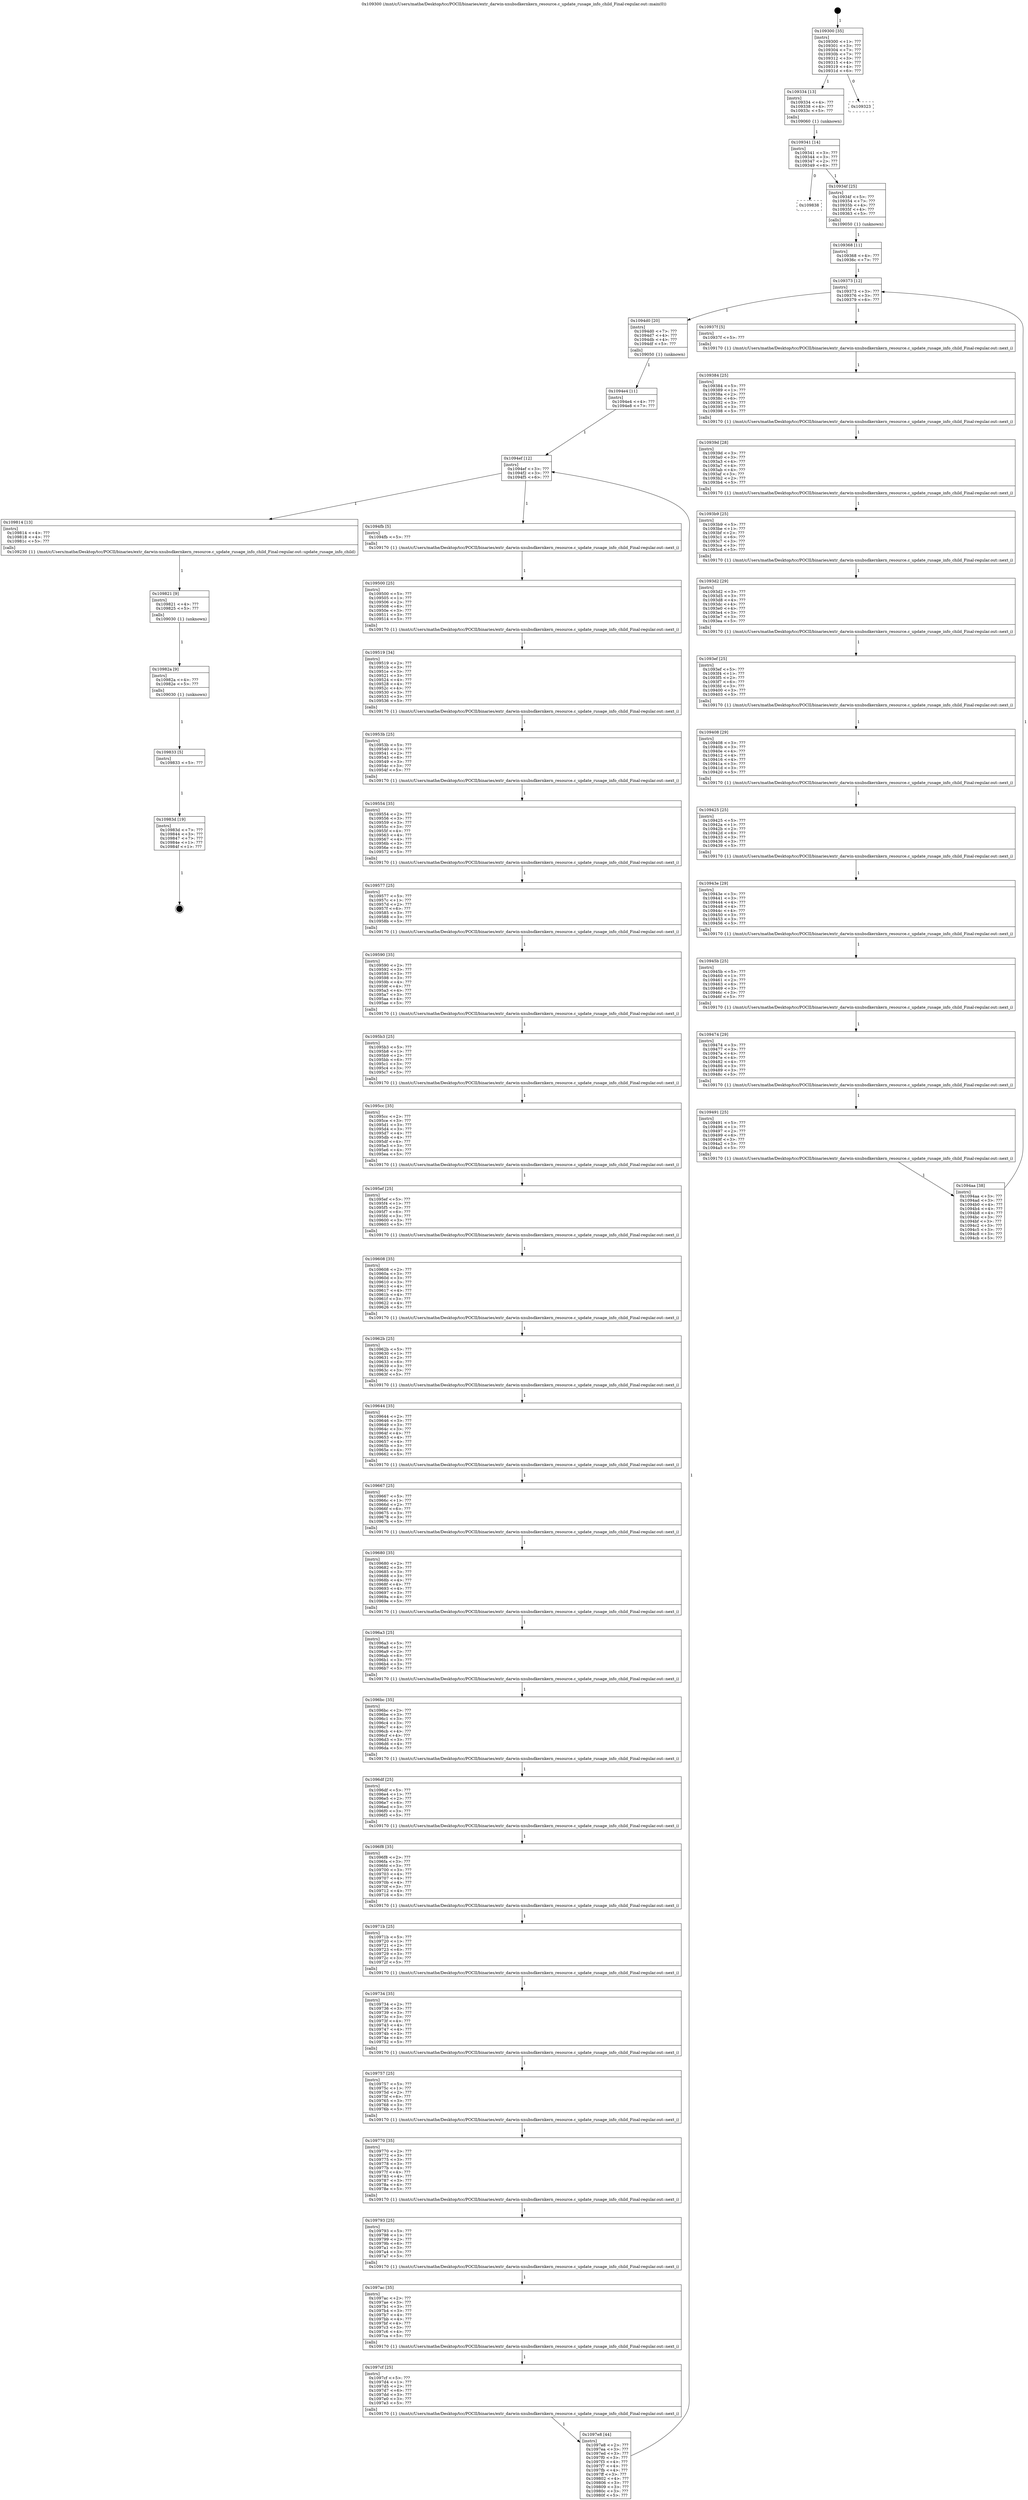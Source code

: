digraph "0x109300" {
  label = "0x109300 (/mnt/c/Users/mathe/Desktop/tcc/POCII/binaries/extr_darwin-xnubsdkernkern_resource.c_update_rusage_info_child_Final-regular.out::main(0))"
  labelloc = "t"
  node[shape=record]

  Entry [label="",width=0.3,height=0.3,shape=circle,fillcolor=black,style=filled]
  "0x109300" [label="{
     0x109300 [35]\l
     | [instrs]\l
     &nbsp;&nbsp;0x109300 \<+1\>: ???\l
     &nbsp;&nbsp;0x109301 \<+3\>: ???\l
     &nbsp;&nbsp;0x109304 \<+7\>: ???\l
     &nbsp;&nbsp;0x10930b \<+7\>: ???\l
     &nbsp;&nbsp;0x109312 \<+3\>: ???\l
     &nbsp;&nbsp;0x109315 \<+4\>: ???\l
     &nbsp;&nbsp;0x109319 \<+4\>: ???\l
     &nbsp;&nbsp;0x10931d \<+6\>: ???\l
  }"]
  "0x109334" [label="{
     0x109334 [13]\l
     | [instrs]\l
     &nbsp;&nbsp;0x109334 \<+4\>: ???\l
     &nbsp;&nbsp;0x109338 \<+4\>: ???\l
     &nbsp;&nbsp;0x10933c \<+5\>: ???\l
     | [calls]\l
     &nbsp;&nbsp;0x109060 \{1\} (unknown)\l
  }"]
  "0x109323" [label="{
     0x109323\l
  }", style=dashed]
  "0x109341" [label="{
     0x109341 [14]\l
     | [instrs]\l
     &nbsp;&nbsp;0x109341 \<+3\>: ???\l
     &nbsp;&nbsp;0x109344 \<+3\>: ???\l
     &nbsp;&nbsp;0x109347 \<+2\>: ???\l
     &nbsp;&nbsp;0x109349 \<+6\>: ???\l
  }"]
  "0x109838" [label="{
     0x109838\l
  }", style=dashed]
  "0x10934f" [label="{
     0x10934f [25]\l
     | [instrs]\l
     &nbsp;&nbsp;0x10934f \<+5\>: ???\l
     &nbsp;&nbsp;0x109354 \<+7\>: ???\l
     &nbsp;&nbsp;0x10935b \<+4\>: ???\l
     &nbsp;&nbsp;0x10935f \<+4\>: ???\l
     &nbsp;&nbsp;0x109363 \<+5\>: ???\l
     | [calls]\l
     &nbsp;&nbsp;0x109050 \{1\} (unknown)\l
  }"]
  Exit [label="",width=0.3,height=0.3,shape=circle,fillcolor=black,style=filled,peripheries=2]
  "0x109373" [label="{
     0x109373 [12]\l
     | [instrs]\l
     &nbsp;&nbsp;0x109373 \<+3\>: ???\l
     &nbsp;&nbsp;0x109376 \<+3\>: ???\l
     &nbsp;&nbsp;0x109379 \<+6\>: ???\l
  }"]
  "0x1094d0" [label="{
     0x1094d0 [20]\l
     | [instrs]\l
     &nbsp;&nbsp;0x1094d0 \<+7\>: ???\l
     &nbsp;&nbsp;0x1094d7 \<+4\>: ???\l
     &nbsp;&nbsp;0x1094db \<+4\>: ???\l
     &nbsp;&nbsp;0x1094df \<+5\>: ???\l
     | [calls]\l
     &nbsp;&nbsp;0x109050 \{1\} (unknown)\l
  }"]
  "0x10937f" [label="{
     0x10937f [5]\l
     | [instrs]\l
     &nbsp;&nbsp;0x10937f \<+5\>: ???\l
     | [calls]\l
     &nbsp;&nbsp;0x109170 \{1\} (/mnt/c/Users/mathe/Desktop/tcc/POCII/binaries/extr_darwin-xnubsdkernkern_resource.c_update_rusage_info_child_Final-regular.out::next_i)\l
  }"]
  "0x109384" [label="{
     0x109384 [25]\l
     | [instrs]\l
     &nbsp;&nbsp;0x109384 \<+5\>: ???\l
     &nbsp;&nbsp;0x109389 \<+1\>: ???\l
     &nbsp;&nbsp;0x10938a \<+2\>: ???\l
     &nbsp;&nbsp;0x10938c \<+6\>: ???\l
     &nbsp;&nbsp;0x109392 \<+3\>: ???\l
     &nbsp;&nbsp;0x109395 \<+3\>: ???\l
     &nbsp;&nbsp;0x109398 \<+5\>: ???\l
     | [calls]\l
     &nbsp;&nbsp;0x109170 \{1\} (/mnt/c/Users/mathe/Desktop/tcc/POCII/binaries/extr_darwin-xnubsdkernkern_resource.c_update_rusage_info_child_Final-regular.out::next_i)\l
  }"]
  "0x10939d" [label="{
     0x10939d [28]\l
     | [instrs]\l
     &nbsp;&nbsp;0x10939d \<+3\>: ???\l
     &nbsp;&nbsp;0x1093a0 \<+3\>: ???\l
     &nbsp;&nbsp;0x1093a3 \<+4\>: ???\l
     &nbsp;&nbsp;0x1093a7 \<+4\>: ???\l
     &nbsp;&nbsp;0x1093ab \<+4\>: ???\l
     &nbsp;&nbsp;0x1093af \<+3\>: ???\l
     &nbsp;&nbsp;0x1093b2 \<+2\>: ???\l
     &nbsp;&nbsp;0x1093b4 \<+5\>: ???\l
     | [calls]\l
     &nbsp;&nbsp;0x109170 \{1\} (/mnt/c/Users/mathe/Desktop/tcc/POCII/binaries/extr_darwin-xnubsdkernkern_resource.c_update_rusage_info_child_Final-regular.out::next_i)\l
  }"]
  "0x1093b9" [label="{
     0x1093b9 [25]\l
     | [instrs]\l
     &nbsp;&nbsp;0x1093b9 \<+5\>: ???\l
     &nbsp;&nbsp;0x1093be \<+1\>: ???\l
     &nbsp;&nbsp;0x1093bf \<+2\>: ???\l
     &nbsp;&nbsp;0x1093c1 \<+6\>: ???\l
     &nbsp;&nbsp;0x1093c7 \<+3\>: ???\l
     &nbsp;&nbsp;0x1093ca \<+3\>: ???\l
     &nbsp;&nbsp;0x1093cd \<+5\>: ???\l
     | [calls]\l
     &nbsp;&nbsp;0x109170 \{1\} (/mnt/c/Users/mathe/Desktop/tcc/POCII/binaries/extr_darwin-xnubsdkernkern_resource.c_update_rusage_info_child_Final-regular.out::next_i)\l
  }"]
  "0x1093d2" [label="{
     0x1093d2 [29]\l
     | [instrs]\l
     &nbsp;&nbsp;0x1093d2 \<+3\>: ???\l
     &nbsp;&nbsp;0x1093d5 \<+3\>: ???\l
     &nbsp;&nbsp;0x1093d8 \<+4\>: ???\l
     &nbsp;&nbsp;0x1093dc \<+4\>: ???\l
     &nbsp;&nbsp;0x1093e0 \<+4\>: ???\l
     &nbsp;&nbsp;0x1093e4 \<+3\>: ???\l
     &nbsp;&nbsp;0x1093e7 \<+3\>: ???\l
     &nbsp;&nbsp;0x1093ea \<+5\>: ???\l
     | [calls]\l
     &nbsp;&nbsp;0x109170 \{1\} (/mnt/c/Users/mathe/Desktop/tcc/POCII/binaries/extr_darwin-xnubsdkernkern_resource.c_update_rusage_info_child_Final-regular.out::next_i)\l
  }"]
  "0x1093ef" [label="{
     0x1093ef [25]\l
     | [instrs]\l
     &nbsp;&nbsp;0x1093ef \<+5\>: ???\l
     &nbsp;&nbsp;0x1093f4 \<+1\>: ???\l
     &nbsp;&nbsp;0x1093f5 \<+2\>: ???\l
     &nbsp;&nbsp;0x1093f7 \<+6\>: ???\l
     &nbsp;&nbsp;0x1093fd \<+3\>: ???\l
     &nbsp;&nbsp;0x109400 \<+3\>: ???\l
     &nbsp;&nbsp;0x109403 \<+5\>: ???\l
     | [calls]\l
     &nbsp;&nbsp;0x109170 \{1\} (/mnt/c/Users/mathe/Desktop/tcc/POCII/binaries/extr_darwin-xnubsdkernkern_resource.c_update_rusage_info_child_Final-regular.out::next_i)\l
  }"]
  "0x109408" [label="{
     0x109408 [29]\l
     | [instrs]\l
     &nbsp;&nbsp;0x109408 \<+3\>: ???\l
     &nbsp;&nbsp;0x10940b \<+3\>: ???\l
     &nbsp;&nbsp;0x10940e \<+4\>: ???\l
     &nbsp;&nbsp;0x109412 \<+4\>: ???\l
     &nbsp;&nbsp;0x109416 \<+4\>: ???\l
     &nbsp;&nbsp;0x10941a \<+3\>: ???\l
     &nbsp;&nbsp;0x10941d \<+3\>: ???\l
     &nbsp;&nbsp;0x109420 \<+5\>: ???\l
     | [calls]\l
     &nbsp;&nbsp;0x109170 \{1\} (/mnt/c/Users/mathe/Desktop/tcc/POCII/binaries/extr_darwin-xnubsdkernkern_resource.c_update_rusage_info_child_Final-regular.out::next_i)\l
  }"]
  "0x109425" [label="{
     0x109425 [25]\l
     | [instrs]\l
     &nbsp;&nbsp;0x109425 \<+5\>: ???\l
     &nbsp;&nbsp;0x10942a \<+1\>: ???\l
     &nbsp;&nbsp;0x10942b \<+2\>: ???\l
     &nbsp;&nbsp;0x10942d \<+6\>: ???\l
     &nbsp;&nbsp;0x109433 \<+3\>: ???\l
     &nbsp;&nbsp;0x109436 \<+3\>: ???\l
     &nbsp;&nbsp;0x109439 \<+5\>: ???\l
     | [calls]\l
     &nbsp;&nbsp;0x109170 \{1\} (/mnt/c/Users/mathe/Desktop/tcc/POCII/binaries/extr_darwin-xnubsdkernkern_resource.c_update_rusage_info_child_Final-regular.out::next_i)\l
  }"]
  "0x10943e" [label="{
     0x10943e [29]\l
     | [instrs]\l
     &nbsp;&nbsp;0x10943e \<+3\>: ???\l
     &nbsp;&nbsp;0x109441 \<+3\>: ???\l
     &nbsp;&nbsp;0x109444 \<+4\>: ???\l
     &nbsp;&nbsp;0x109448 \<+4\>: ???\l
     &nbsp;&nbsp;0x10944c \<+4\>: ???\l
     &nbsp;&nbsp;0x109450 \<+3\>: ???\l
     &nbsp;&nbsp;0x109453 \<+3\>: ???\l
     &nbsp;&nbsp;0x109456 \<+5\>: ???\l
     | [calls]\l
     &nbsp;&nbsp;0x109170 \{1\} (/mnt/c/Users/mathe/Desktop/tcc/POCII/binaries/extr_darwin-xnubsdkernkern_resource.c_update_rusage_info_child_Final-regular.out::next_i)\l
  }"]
  "0x10945b" [label="{
     0x10945b [25]\l
     | [instrs]\l
     &nbsp;&nbsp;0x10945b \<+5\>: ???\l
     &nbsp;&nbsp;0x109460 \<+1\>: ???\l
     &nbsp;&nbsp;0x109461 \<+2\>: ???\l
     &nbsp;&nbsp;0x109463 \<+6\>: ???\l
     &nbsp;&nbsp;0x109469 \<+3\>: ???\l
     &nbsp;&nbsp;0x10946c \<+3\>: ???\l
     &nbsp;&nbsp;0x10946f \<+5\>: ???\l
     | [calls]\l
     &nbsp;&nbsp;0x109170 \{1\} (/mnt/c/Users/mathe/Desktop/tcc/POCII/binaries/extr_darwin-xnubsdkernkern_resource.c_update_rusage_info_child_Final-regular.out::next_i)\l
  }"]
  "0x109474" [label="{
     0x109474 [29]\l
     | [instrs]\l
     &nbsp;&nbsp;0x109474 \<+3\>: ???\l
     &nbsp;&nbsp;0x109477 \<+3\>: ???\l
     &nbsp;&nbsp;0x10947a \<+4\>: ???\l
     &nbsp;&nbsp;0x10947e \<+4\>: ???\l
     &nbsp;&nbsp;0x109482 \<+4\>: ???\l
     &nbsp;&nbsp;0x109486 \<+3\>: ???\l
     &nbsp;&nbsp;0x109489 \<+3\>: ???\l
     &nbsp;&nbsp;0x10948c \<+5\>: ???\l
     | [calls]\l
     &nbsp;&nbsp;0x109170 \{1\} (/mnt/c/Users/mathe/Desktop/tcc/POCII/binaries/extr_darwin-xnubsdkernkern_resource.c_update_rusage_info_child_Final-regular.out::next_i)\l
  }"]
  "0x109491" [label="{
     0x109491 [25]\l
     | [instrs]\l
     &nbsp;&nbsp;0x109491 \<+5\>: ???\l
     &nbsp;&nbsp;0x109496 \<+1\>: ???\l
     &nbsp;&nbsp;0x109497 \<+2\>: ???\l
     &nbsp;&nbsp;0x109499 \<+6\>: ???\l
     &nbsp;&nbsp;0x10949f \<+3\>: ???\l
     &nbsp;&nbsp;0x1094a2 \<+3\>: ???\l
     &nbsp;&nbsp;0x1094a5 \<+5\>: ???\l
     | [calls]\l
     &nbsp;&nbsp;0x109170 \{1\} (/mnt/c/Users/mathe/Desktop/tcc/POCII/binaries/extr_darwin-xnubsdkernkern_resource.c_update_rusage_info_child_Final-regular.out::next_i)\l
  }"]
  "0x1094aa" [label="{
     0x1094aa [38]\l
     | [instrs]\l
     &nbsp;&nbsp;0x1094aa \<+3\>: ???\l
     &nbsp;&nbsp;0x1094ad \<+3\>: ???\l
     &nbsp;&nbsp;0x1094b0 \<+4\>: ???\l
     &nbsp;&nbsp;0x1094b4 \<+4\>: ???\l
     &nbsp;&nbsp;0x1094b8 \<+4\>: ???\l
     &nbsp;&nbsp;0x1094bc \<+3\>: ???\l
     &nbsp;&nbsp;0x1094bf \<+3\>: ???\l
     &nbsp;&nbsp;0x1094c2 \<+3\>: ???\l
     &nbsp;&nbsp;0x1094c5 \<+3\>: ???\l
     &nbsp;&nbsp;0x1094c8 \<+3\>: ???\l
     &nbsp;&nbsp;0x1094cb \<+5\>: ???\l
  }"]
  "0x109368" [label="{
     0x109368 [11]\l
     | [instrs]\l
     &nbsp;&nbsp;0x109368 \<+4\>: ???\l
     &nbsp;&nbsp;0x10936c \<+7\>: ???\l
  }"]
  "0x1094ef" [label="{
     0x1094ef [12]\l
     | [instrs]\l
     &nbsp;&nbsp;0x1094ef \<+3\>: ???\l
     &nbsp;&nbsp;0x1094f2 \<+3\>: ???\l
     &nbsp;&nbsp;0x1094f5 \<+6\>: ???\l
  }"]
  "0x109814" [label="{
     0x109814 [13]\l
     | [instrs]\l
     &nbsp;&nbsp;0x109814 \<+4\>: ???\l
     &nbsp;&nbsp;0x109818 \<+4\>: ???\l
     &nbsp;&nbsp;0x10981c \<+5\>: ???\l
     | [calls]\l
     &nbsp;&nbsp;0x109230 \{1\} (/mnt/c/Users/mathe/Desktop/tcc/POCII/binaries/extr_darwin-xnubsdkernkern_resource.c_update_rusage_info_child_Final-regular.out::update_rusage_info_child)\l
  }"]
  "0x1094fb" [label="{
     0x1094fb [5]\l
     | [instrs]\l
     &nbsp;&nbsp;0x1094fb \<+5\>: ???\l
     | [calls]\l
     &nbsp;&nbsp;0x109170 \{1\} (/mnt/c/Users/mathe/Desktop/tcc/POCII/binaries/extr_darwin-xnubsdkernkern_resource.c_update_rusage_info_child_Final-regular.out::next_i)\l
  }"]
  "0x109500" [label="{
     0x109500 [25]\l
     | [instrs]\l
     &nbsp;&nbsp;0x109500 \<+5\>: ???\l
     &nbsp;&nbsp;0x109505 \<+1\>: ???\l
     &nbsp;&nbsp;0x109506 \<+2\>: ???\l
     &nbsp;&nbsp;0x109508 \<+6\>: ???\l
     &nbsp;&nbsp;0x10950e \<+3\>: ???\l
     &nbsp;&nbsp;0x109511 \<+3\>: ???\l
     &nbsp;&nbsp;0x109514 \<+5\>: ???\l
     | [calls]\l
     &nbsp;&nbsp;0x109170 \{1\} (/mnt/c/Users/mathe/Desktop/tcc/POCII/binaries/extr_darwin-xnubsdkernkern_resource.c_update_rusage_info_child_Final-regular.out::next_i)\l
  }"]
  "0x109519" [label="{
     0x109519 [34]\l
     | [instrs]\l
     &nbsp;&nbsp;0x109519 \<+2\>: ???\l
     &nbsp;&nbsp;0x10951b \<+3\>: ???\l
     &nbsp;&nbsp;0x10951e \<+3\>: ???\l
     &nbsp;&nbsp;0x109521 \<+3\>: ???\l
     &nbsp;&nbsp;0x109524 \<+4\>: ???\l
     &nbsp;&nbsp;0x109528 \<+4\>: ???\l
     &nbsp;&nbsp;0x10952c \<+4\>: ???\l
     &nbsp;&nbsp;0x109530 \<+3\>: ???\l
     &nbsp;&nbsp;0x109533 \<+3\>: ???\l
     &nbsp;&nbsp;0x109536 \<+5\>: ???\l
     | [calls]\l
     &nbsp;&nbsp;0x109170 \{1\} (/mnt/c/Users/mathe/Desktop/tcc/POCII/binaries/extr_darwin-xnubsdkernkern_resource.c_update_rusage_info_child_Final-regular.out::next_i)\l
  }"]
  "0x10953b" [label="{
     0x10953b [25]\l
     | [instrs]\l
     &nbsp;&nbsp;0x10953b \<+5\>: ???\l
     &nbsp;&nbsp;0x109540 \<+1\>: ???\l
     &nbsp;&nbsp;0x109541 \<+2\>: ???\l
     &nbsp;&nbsp;0x109543 \<+6\>: ???\l
     &nbsp;&nbsp;0x109549 \<+3\>: ???\l
     &nbsp;&nbsp;0x10954c \<+3\>: ???\l
     &nbsp;&nbsp;0x10954f \<+5\>: ???\l
     | [calls]\l
     &nbsp;&nbsp;0x109170 \{1\} (/mnt/c/Users/mathe/Desktop/tcc/POCII/binaries/extr_darwin-xnubsdkernkern_resource.c_update_rusage_info_child_Final-regular.out::next_i)\l
  }"]
  "0x109554" [label="{
     0x109554 [35]\l
     | [instrs]\l
     &nbsp;&nbsp;0x109554 \<+2\>: ???\l
     &nbsp;&nbsp;0x109556 \<+3\>: ???\l
     &nbsp;&nbsp;0x109559 \<+3\>: ???\l
     &nbsp;&nbsp;0x10955c \<+3\>: ???\l
     &nbsp;&nbsp;0x10955f \<+4\>: ???\l
     &nbsp;&nbsp;0x109563 \<+4\>: ???\l
     &nbsp;&nbsp;0x109567 \<+4\>: ???\l
     &nbsp;&nbsp;0x10956b \<+3\>: ???\l
     &nbsp;&nbsp;0x10956e \<+4\>: ???\l
     &nbsp;&nbsp;0x109572 \<+5\>: ???\l
     | [calls]\l
     &nbsp;&nbsp;0x109170 \{1\} (/mnt/c/Users/mathe/Desktop/tcc/POCII/binaries/extr_darwin-xnubsdkernkern_resource.c_update_rusage_info_child_Final-regular.out::next_i)\l
  }"]
  "0x109577" [label="{
     0x109577 [25]\l
     | [instrs]\l
     &nbsp;&nbsp;0x109577 \<+5\>: ???\l
     &nbsp;&nbsp;0x10957c \<+1\>: ???\l
     &nbsp;&nbsp;0x10957d \<+2\>: ???\l
     &nbsp;&nbsp;0x10957f \<+6\>: ???\l
     &nbsp;&nbsp;0x109585 \<+3\>: ???\l
     &nbsp;&nbsp;0x109588 \<+3\>: ???\l
     &nbsp;&nbsp;0x10958b \<+5\>: ???\l
     | [calls]\l
     &nbsp;&nbsp;0x109170 \{1\} (/mnt/c/Users/mathe/Desktop/tcc/POCII/binaries/extr_darwin-xnubsdkernkern_resource.c_update_rusage_info_child_Final-regular.out::next_i)\l
  }"]
  "0x109590" [label="{
     0x109590 [35]\l
     | [instrs]\l
     &nbsp;&nbsp;0x109590 \<+2\>: ???\l
     &nbsp;&nbsp;0x109592 \<+3\>: ???\l
     &nbsp;&nbsp;0x109595 \<+3\>: ???\l
     &nbsp;&nbsp;0x109598 \<+3\>: ???\l
     &nbsp;&nbsp;0x10959b \<+4\>: ???\l
     &nbsp;&nbsp;0x10959f \<+4\>: ???\l
     &nbsp;&nbsp;0x1095a3 \<+4\>: ???\l
     &nbsp;&nbsp;0x1095a7 \<+3\>: ???\l
     &nbsp;&nbsp;0x1095aa \<+4\>: ???\l
     &nbsp;&nbsp;0x1095ae \<+5\>: ???\l
     | [calls]\l
     &nbsp;&nbsp;0x109170 \{1\} (/mnt/c/Users/mathe/Desktop/tcc/POCII/binaries/extr_darwin-xnubsdkernkern_resource.c_update_rusage_info_child_Final-regular.out::next_i)\l
  }"]
  "0x1095b3" [label="{
     0x1095b3 [25]\l
     | [instrs]\l
     &nbsp;&nbsp;0x1095b3 \<+5\>: ???\l
     &nbsp;&nbsp;0x1095b8 \<+1\>: ???\l
     &nbsp;&nbsp;0x1095b9 \<+2\>: ???\l
     &nbsp;&nbsp;0x1095bb \<+6\>: ???\l
     &nbsp;&nbsp;0x1095c1 \<+3\>: ???\l
     &nbsp;&nbsp;0x1095c4 \<+3\>: ???\l
     &nbsp;&nbsp;0x1095c7 \<+5\>: ???\l
     | [calls]\l
     &nbsp;&nbsp;0x109170 \{1\} (/mnt/c/Users/mathe/Desktop/tcc/POCII/binaries/extr_darwin-xnubsdkernkern_resource.c_update_rusage_info_child_Final-regular.out::next_i)\l
  }"]
  "0x1095cc" [label="{
     0x1095cc [35]\l
     | [instrs]\l
     &nbsp;&nbsp;0x1095cc \<+2\>: ???\l
     &nbsp;&nbsp;0x1095ce \<+3\>: ???\l
     &nbsp;&nbsp;0x1095d1 \<+3\>: ???\l
     &nbsp;&nbsp;0x1095d4 \<+3\>: ???\l
     &nbsp;&nbsp;0x1095d7 \<+4\>: ???\l
     &nbsp;&nbsp;0x1095db \<+4\>: ???\l
     &nbsp;&nbsp;0x1095df \<+4\>: ???\l
     &nbsp;&nbsp;0x1095e3 \<+3\>: ???\l
     &nbsp;&nbsp;0x1095e6 \<+4\>: ???\l
     &nbsp;&nbsp;0x1095ea \<+5\>: ???\l
     | [calls]\l
     &nbsp;&nbsp;0x109170 \{1\} (/mnt/c/Users/mathe/Desktop/tcc/POCII/binaries/extr_darwin-xnubsdkernkern_resource.c_update_rusage_info_child_Final-regular.out::next_i)\l
  }"]
  "0x1095ef" [label="{
     0x1095ef [25]\l
     | [instrs]\l
     &nbsp;&nbsp;0x1095ef \<+5\>: ???\l
     &nbsp;&nbsp;0x1095f4 \<+1\>: ???\l
     &nbsp;&nbsp;0x1095f5 \<+2\>: ???\l
     &nbsp;&nbsp;0x1095f7 \<+6\>: ???\l
     &nbsp;&nbsp;0x1095fd \<+3\>: ???\l
     &nbsp;&nbsp;0x109600 \<+3\>: ???\l
     &nbsp;&nbsp;0x109603 \<+5\>: ???\l
     | [calls]\l
     &nbsp;&nbsp;0x109170 \{1\} (/mnt/c/Users/mathe/Desktop/tcc/POCII/binaries/extr_darwin-xnubsdkernkern_resource.c_update_rusage_info_child_Final-regular.out::next_i)\l
  }"]
  "0x109608" [label="{
     0x109608 [35]\l
     | [instrs]\l
     &nbsp;&nbsp;0x109608 \<+2\>: ???\l
     &nbsp;&nbsp;0x10960a \<+3\>: ???\l
     &nbsp;&nbsp;0x10960d \<+3\>: ???\l
     &nbsp;&nbsp;0x109610 \<+3\>: ???\l
     &nbsp;&nbsp;0x109613 \<+4\>: ???\l
     &nbsp;&nbsp;0x109617 \<+4\>: ???\l
     &nbsp;&nbsp;0x10961b \<+4\>: ???\l
     &nbsp;&nbsp;0x10961f \<+3\>: ???\l
     &nbsp;&nbsp;0x109622 \<+4\>: ???\l
     &nbsp;&nbsp;0x109626 \<+5\>: ???\l
     | [calls]\l
     &nbsp;&nbsp;0x109170 \{1\} (/mnt/c/Users/mathe/Desktop/tcc/POCII/binaries/extr_darwin-xnubsdkernkern_resource.c_update_rusage_info_child_Final-regular.out::next_i)\l
  }"]
  "0x10962b" [label="{
     0x10962b [25]\l
     | [instrs]\l
     &nbsp;&nbsp;0x10962b \<+5\>: ???\l
     &nbsp;&nbsp;0x109630 \<+1\>: ???\l
     &nbsp;&nbsp;0x109631 \<+2\>: ???\l
     &nbsp;&nbsp;0x109633 \<+6\>: ???\l
     &nbsp;&nbsp;0x109639 \<+3\>: ???\l
     &nbsp;&nbsp;0x10963c \<+3\>: ???\l
     &nbsp;&nbsp;0x10963f \<+5\>: ???\l
     | [calls]\l
     &nbsp;&nbsp;0x109170 \{1\} (/mnt/c/Users/mathe/Desktop/tcc/POCII/binaries/extr_darwin-xnubsdkernkern_resource.c_update_rusage_info_child_Final-regular.out::next_i)\l
  }"]
  "0x109644" [label="{
     0x109644 [35]\l
     | [instrs]\l
     &nbsp;&nbsp;0x109644 \<+2\>: ???\l
     &nbsp;&nbsp;0x109646 \<+3\>: ???\l
     &nbsp;&nbsp;0x109649 \<+3\>: ???\l
     &nbsp;&nbsp;0x10964c \<+3\>: ???\l
     &nbsp;&nbsp;0x10964f \<+4\>: ???\l
     &nbsp;&nbsp;0x109653 \<+4\>: ???\l
     &nbsp;&nbsp;0x109657 \<+4\>: ???\l
     &nbsp;&nbsp;0x10965b \<+3\>: ???\l
     &nbsp;&nbsp;0x10965e \<+4\>: ???\l
     &nbsp;&nbsp;0x109662 \<+5\>: ???\l
     | [calls]\l
     &nbsp;&nbsp;0x109170 \{1\} (/mnt/c/Users/mathe/Desktop/tcc/POCII/binaries/extr_darwin-xnubsdkernkern_resource.c_update_rusage_info_child_Final-regular.out::next_i)\l
  }"]
  "0x109667" [label="{
     0x109667 [25]\l
     | [instrs]\l
     &nbsp;&nbsp;0x109667 \<+5\>: ???\l
     &nbsp;&nbsp;0x10966c \<+1\>: ???\l
     &nbsp;&nbsp;0x10966d \<+2\>: ???\l
     &nbsp;&nbsp;0x10966f \<+6\>: ???\l
     &nbsp;&nbsp;0x109675 \<+3\>: ???\l
     &nbsp;&nbsp;0x109678 \<+3\>: ???\l
     &nbsp;&nbsp;0x10967b \<+5\>: ???\l
     | [calls]\l
     &nbsp;&nbsp;0x109170 \{1\} (/mnt/c/Users/mathe/Desktop/tcc/POCII/binaries/extr_darwin-xnubsdkernkern_resource.c_update_rusage_info_child_Final-regular.out::next_i)\l
  }"]
  "0x109680" [label="{
     0x109680 [35]\l
     | [instrs]\l
     &nbsp;&nbsp;0x109680 \<+2\>: ???\l
     &nbsp;&nbsp;0x109682 \<+3\>: ???\l
     &nbsp;&nbsp;0x109685 \<+3\>: ???\l
     &nbsp;&nbsp;0x109688 \<+3\>: ???\l
     &nbsp;&nbsp;0x10968b \<+4\>: ???\l
     &nbsp;&nbsp;0x10968f \<+4\>: ???\l
     &nbsp;&nbsp;0x109693 \<+4\>: ???\l
     &nbsp;&nbsp;0x109697 \<+3\>: ???\l
     &nbsp;&nbsp;0x10969a \<+4\>: ???\l
     &nbsp;&nbsp;0x10969e \<+5\>: ???\l
     | [calls]\l
     &nbsp;&nbsp;0x109170 \{1\} (/mnt/c/Users/mathe/Desktop/tcc/POCII/binaries/extr_darwin-xnubsdkernkern_resource.c_update_rusage_info_child_Final-regular.out::next_i)\l
  }"]
  "0x1096a3" [label="{
     0x1096a3 [25]\l
     | [instrs]\l
     &nbsp;&nbsp;0x1096a3 \<+5\>: ???\l
     &nbsp;&nbsp;0x1096a8 \<+1\>: ???\l
     &nbsp;&nbsp;0x1096a9 \<+2\>: ???\l
     &nbsp;&nbsp;0x1096ab \<+6\>: ???\l
     &nbsp;&nbsp;0x1096b1 \<+3\>: ???\l
     &nbsp;&nbsp;0x1096b4 \<+3\>: ???\l
     &nbsp;&nbsp;0x1096b7 \<+5\>: ???\l
     | [calls]\l
     &nbsp;&nbsp;0x109170 \{1\} (/mnt/c/Users/mathe/Desktop/tcc/POCII/binaries/extr_darwin-xnubsdkernkern_resource.c_update_rusage_info_child_Final-regular.out::next_i)\l
  }"]
  "0x1096bc" [label="{
     0x1096bc [35]\l
     | [instrs]\l
     &nbsp;&nbsp;0x1096bc \<+2\>: ???\l
     &nbsp;&nbsp;0x1096be \<+3\>: ???\l
     &nbsp;&nbsp;0x1096c1 \<+3\>: ???\l
     &nbsp;&nbsp;0x1096c4 \<+3\>: ???\l
     &nbsp;&nbsp;0x1096c7 \<+4\>: ???\l
     &nbsp;&nbsp;0x1096cb \<+4\>: ???\l
     &nbsp;&nbsp;0x1096cf \<+4\>: ???\l
     &nbsp;&nbsp;0x1096d3 \<+3\>: ???\l
     &nbsp;&nbsp;0x1096d6 \<+4\>: ???\l
     &nbsp;&nbsp;0x1096da \<+5\>: ???\l
     | [calls]\l
     &nbsp;&nbsp;0x109170 \{1\} (/mnt/c/Users/mathe/Desktop/tcc/POCII/binaries/extr_darwin-xnubsdkernkern_resource.c_update_rusage_info_child_Final-regular.out::next_i)\l
  }"]
  "0x1096df" [label="{
     0x1096df [25]\l
     | [instrs]\l
     &nbsp;&nbsp;0x1096df \<+5\>: ???\l
     &nbsp;&nbsp;0x1096e4 \<+1\>: ???\l
     &nbsp;&nbsp;0x1096e5 \<+2\>: ???\l
     &nbsp;&nbsp;0x1096e7 \<+6\>: ???\l
     &nbsp;&nbsp;0x1096ed \<+3\>: ???\l
     &nbsp;&nbsp;0x1096f0 \<+3\>: ???\l
     &nbsp;&nbsp;0x1096f3 \<+5\>: ???\l
     | [calls]\l
     &nbsp;&nbsp;0x109170 \{1\} (/mnt/c/Users/mathe/Desktop/tcc/POCII/binaries/extr_darwin-xnubsdkernkern_resource.c_update_rusage_info_child_Final-regular.out::next_i)\l
  }"]
  "0x1096f8" [label="{
     0x1096f8 [35]\l
     | [instrs]\l
     &nbsp;&nbsp;0x1096f8 \<+2\>: ???\l
     &nbsp;&nbsp;0x1096fa \<+3\>: ???\l
     &nbsp;&nbsp;0x1096fd \<+3\>: ???\l
     &nbsp;&nbsp;0x109700 \<+3\>: ???\l
     &nbsp;&nbsp;0x109703 \<+4\>: ???\l
     &nbsp;&nbsp;0x109707 \<+4\>: ???\l
     &nbsp;&nbsp;0x10970b \<+4\>: ???\l
     &nbsp;&nbsp;0x10970f \<+3\>: ???\l
     &nbsp;&nbsp;0x109712 \<+4\>: ???\l
     &nbsp;&nbsp;0x109716 \<+5\>: ???\l
     | [calls]\l
     &nbsp;&nbsp;0x109170 \{1\} (/mnt/c/Users/mathe/Desktop/tcc/POCII/binaries/extr_darwin-xnubsdkernkern_resource.c_update_rusage_info_child_Final-regular.out::next_i)\l
  }"]
  "0x10971b" [label="{
     0x10971b [25]\l
     | [instrs]\l
     &nbsp;&nbsp;0x10971b \<+5\>: ???\l
     &nbsp;&nbsp;0x109720 \<+1\>: ???\l
     &nbsp;&nbsp;0x109721 \<+2\>: ???\l
     &nbsp;&nbsp;0x109723 \<+6\>: ???\l
     &nbsp;&nbsp;0x109729 \<+3\>: ???\l
     &nbsp;&nbsp;0x10972c \<+3\>: ???\l
     &nbsp;&nbsp;0x10972f \<+5\>: ???\l
     | [calls]\l
     &nbsp;&nbsp;0x109170 \{1\} (/mnt/c/Users/mathe/Desktop/tcc/POCII/binaries/extr_darwin-xnubsdkernkern_resource.c_update_rusage_info_child_Final-regular.out::next_i)\l
  }"]
  "0x109734" [label="{
     0x109734 [35]\l
     | [instrs]\l
     &nbsp;&nbsp;0x109734 \<+2\>: ???\l
     &nbsp;&nbsp;0x109736 \<+3\>: ???\l
     &nbsp;&nbsp;0x109739 \<+3\>: ???\l
     &nbsp;&nbsp;0x10973c \<+3\>: ???\l
     &nbsp;&nbsp;0x10973f \<+4\>: ???\l
     &nbsp;&nbsp;0x109743 \<+4\>: ???\l
     &nbsp;&nbsp;0x109747 \<+4\>: ???\l
     &nbsp;&nbsp;0x10974b \<+3\>: ???\l
     &nbsp;&nbsp;0x10974e \<+4\>: ???\l
     &nbsp;&nbsp;0x109752 \<+5\>: ???\l
     | [calls]\l
     &nbsp;&nbsp;0x109170 \{1\} (/mnt/c/Users/mathe/Desktop/tcc/POCII/binaries/extr_darwin-xnubsdkernkern_resource.c_update_rusage_info_child_Final-regular.out::next_i)\l
  }"]
  "0x109757" [label="{
     0x109757 [25]\l
     | [instrs]\l
     &nbsp;&nbsp;0x109757 \<+5\>: ???\l
     &nbsp;&nbsp;0x10975c \<+1\>: ???\l
     &nbsp;&nbsp;0x10975d \<+2\>: ???\l
     &nbsp;&nbsp;0x10975f \<+6\>: ???\l
     &nbsp;&nbsp;0x109765 \<+3\>: ???\l
     &nbsp;&nbsp;0x109768 \<+3\>: ???\l
     &nbsp;&nbsp;0x10976b \<+5\>: ???\l
     | [calls]\l
     &nbsp;&nbsp;0x109170 \{1\} (/mnt/c/Users/mathe/Desktop/tcc/POCII/binaries/extr_darwin-xnubsdkernkern_resource.c_update_rusage_info_child_Final-regular.out::next_i)\l
  }"]
  "0x109770" [label="{
     0x109770 [35]\l
     | [instrs]\l
     &nbsp;&nbsp;0x109770 \<+2\>: ???\l
     &nbsp;&nbsp;0x109772 \<+3\>: ???\l
     &nbsp;&nbsp;0x109775 \<+3\>: ???\l
     &nbsp;&nbsp;0x109778 \<+3\>: ???\l
     &nbsp;&nbsp;0x10977b \<+4\>: ???\l
     &nbsp;&nbsp;0x10977f \<+4\>: ???\l
     &nbsp;&nbsp;0x109783 \<+4\>: ???\l
     &nbsp;&nbsp;0x109787 \<+3\>: ???\l
     &nbsp;&nbsp;0x10978a \<+4\>: ???\l
     &nbsp;&nbsp;0x10978e \<+5\>: ???\l
     | [calls]\l
     &nbsp;&nbsp;0x109170 \{1\} (/mnt/c/Users/mathe/Desktop/tcc/POCII/binaries/extr_darwin-xnubsdkernkern_resource.c_update_rusage_info_child_Final-regular.out::next_i)\l
  }"]
  "0x109793" [label="{
     0x109793 [25]\l
     | [instrs]\l
     &nbsp;&nbsp;0x109793 \<+5\>: ???\l
     &nbsp;&nbsp;0x109798 \<+1\>: ???\l
     &nbsp;&nbsp;0x109799 \<+2\>: ???\l
     &nbsp;&nbsp;0x10979b \<+6\>: ???\l
     &nbsp;&nbsp;0x1097a1 \<+3\>: ???\l
     &nbsp;&nbsp;0x1097a4 \<+3\>: ???\l
     &nbsp;&nbsp;0x1097a7 \<+5\>: ???\l
     | [calls]\l
     &nbsp;&nbsp;0x109170 \{1\} (/mnt/c/Users/mathe/Desktop/tcc/POCII/binaries/extr_darwin-xnubsdkernkern_resource.c_update_rusage_info_child_Final-regular.out::next_i)\l
  }"]
  "0x1097ac" [label="{
     0x1097ac [35]\l
     | [instrs]\l
     &nbsp;&nbsp;0x1097ac \<+2\>: ???\l
     &nbsp;&nbsp;0x1097ae \<+3\>: ???\l
     &nbsp;&nbsp;0x1097b1 \<+3\>: ???\l
     &nbsp;&nbsp;0x1097b4 \<+3\>: ???\l
     &nbsp;&nbsp;0x1097b7 \<+4\>: ???\l
     &nbsp;&nbsp;0x1097bb \<+4\>: ???\l
     &nbsp;&nbsp;0x1097bf \<+4\>: ???\l
     &nbsp;&nbsp;0x1097c3 \<+3\>: ???\l
     &nbsp;&nbsp;0x1097c6 \<+4\>: ???\l
     &nbsp;&nbsp;0x1097ca \<+5\>: ???\l
     | [calls]\l
     &nbsp;&nbsp;0x109170 \{1\} (/mnt/c/Users/mathe/Desktop/tcc/POCII/binaries/extr_darwin-xnubsdkernkern_resource.c_update_rusage_info_child_Final-regular.out::next_i)\l
  }"]
  "0x1097cf" [label="{
     0x1097cf [25]\l
     | [instrs]\l
     &nbsp;&nbsp;0x1097cf \<+5\>: ???\l
     &nbsp;&nbsp;0x1097d4 \<+1\>: ???\l
     &nbsp;&nbsp;0x1097d5 \<+2\>: ???\l
     &nbsp;&nbsp;0x1097d7 \<+6\>: ???\l
     &nbsp;&nbsp;0x1097dd \<+3\>: ???\l
     &nbsp;&nbsp;0x1097e0 \<+3\>: ???\l
     &nbsp;&nbsp;0x1097e3 \<+5\>: ???\l
     | [calls]\l
     &nbsp;&nbsp;0x109170 \{1\} (/mnt/c/Users/mathe/Desktop/tcc/POCII/binaries/extr_darwin-xnubsdkernkern_resource.c_update_rusage_info_child_Final-regular.out::next_i)\l
  }"]
  "0x1097e8" [label="{
     0x1097e8 [44]\l
     | [instrs]\l
     &nbsp;&nbsp;0x1097e8 \<+2\>: ???\l
     &nbsp;&nbsp;0x1097ea \<+3\>: ???\l
     &nbsp;&nbsp;0x1097ed \<+3\>: ???\l
     &nbsp;&nbsp;0x1097f0 \<+3\>: ???\l
     &nbsp;&nbsp;0x1097f3 \<+4\>: ???\l
     &nbsp;&nbsp;0x1097f7 \<+4\>: ???\l
     &nbsp;&nbsp;0x1097fb \<+4\>: ???\l
     &nbsp;&nbsp;0x1097ff \<+3\>: ???\l
     &nbsp;&nbsp;0x109802 \<+4\>: ???\l
     &nbsp;&nbsp;0x109806 \<+3\>: ???\l
     &nbsp;&nbsp;0x109809 \<+3\>: ???\l
     &nbsp;&nbsp;0x10980c \<+3\>: ???\l
     &nbsp;&nbsp;0x10980f \<+5\>: ???\l
  }"]
  "0x1094e4" [label="{
     0x1094e4 [11]\l
     | [instrs]\l
     &nbsp;&nbsp;0x1094e4 \<+4\>: ???\l
     &nbsp;&nbsp;0x1094e8 \<+7\>: ???\l
  }"]
  "0x109821" [label="{
     0x109821 [9]\l
     | [instrs]\l
     &nbsp;&nbsp;0x109821 \<+4\>: ???\l
     &nbsp;&nbsp;0x109825 \<+5\>: ???\l
     | [calls]\l
     &nbsp;&nbsp;0x109030 \{1\} (unknown)\l
  }"]
  "0x10982a" [label="{
     0x10982a [9]\l
     | [instrs]\l
     &nbsp;&nbsp;0x10982a \<+4\>: ???\l
     &nbsp;&nbsp;0x10982e \<+5\>: ???\l
     | [calls]\l
     &nbsp;&nbsp;0x109030 \{1\} (unknown)\l
  }"]
  "0x109833" [label="{
     0x109833 [5]\l
     | [instrs]\l
     &nbsp;&nbsp;0x109833 \<+5\>: ???\l
  }"]
  "0x10983d" [label="{
     0x10983d [19]\l
     | [instrs]\l
     &nbsp;&nbsp;0x10983d \<+7\>: ???\l
     &nbsp;&nbsp;0x109844 \<+3\>: ???\l
     &nbsp;&nbsp;0x109847 \<+7\>: ???\l
     &nbsp;&nbsp;0x10984e \<+1\>: ???\l
     &nbsp;&nbsp;0x10984f \<+1\>: ???\l
  }"]
  Entry -> "0x109300" [label=" 1"]
  "0x109300" -> "0x109334" [label=" 1"]
  "0x109300" -> "0x109323" [label=" 0"]
  "0x109334" -> "0x109341" [label=" 1"]
  "0x109341" -> "0x109838" [label=" 0"]
  "0x109341" -> "0x10934f" [label=" 1"]
  "0x10983d" -> Exit [label=" 1"]
  "0x10934f" -> "0x109368" [label=" 1"]
  "0x109373" -> "0x1094d0" [label=" 1"]
  "0x109373" -> "0x10937f" [label=" 1"]
  "0x10937f" -> "0x109384" [label=" 1"]
  "0x109384" -> "0x10939d" [label=" 1"]
  "0x10939d" -> "0x1093b9" [label=" 1"]
  "0x1093b9" -> "0x1093d2" [label=" 1"]
  "0x1093d2" -> "0x1093ef" [label=" 1"]
  "0x1093ef" -> "0x109408" [label=" 1"]
  "0x109408" -> "0x109425" [label=" 1"]
  "0x109425" -> "0x10943e" [label=" 1"]
  "0x10943e" -> "0x10945b" [label=" 1"]
  "0x10945b" -> "0x109474" [label=" 1"]
  "0x109474" -> "0x109491" [label=" 1"]
  "0x109491" -> "0x1094aa" [label=" 1"]
  "0x109368" -> "0x109373" [label=" 1"]
  "0x1094aa" -> "0x109373" [label=" 1"]
  "0x1094d0" -> "0x1094e4" [label=" 1"]
  "0x1094ef" -> "0x109814" [label=" 1"]
  "0x1094ef" -> "0x1094fb" [label=" 1"]
  "0x1094fb" -> "0x109500" [label=" 1"]
  "0x109500" -> "0x109519" [label=" 1"]
  "0x109519" -> "0x10953b" [label=" 1"]
  "0x10953b" -> "0x109554" [label=" 1"]
  "0x109554" -> "0x109577" [label=" 1"]
  "0x109577" -> "0x109590" [label=" 1"]
  "0x109590" -> "0x1095b3" [label=" 1"]
  "0x1095b3" -> "0x1095cc" [label=" 1"]
  "0x1095cc" -> "0x1095ef" [label=" 1"]
  "0x1095ef" -> "0x109608" [label=" 1"]
  "0x109608" -> "0x10962b" [label=" 1"]
  "0x10962b" -> "0x109644" [label=" 1"]
  "0x109644" -> "0x109667" [label=" 1"]
  "0x109667" -> "0x109680" [label=" 1"]
  "0x109680" -> "0x1096a3" [label=" 1"]
  "0x1096a3" -> "0x1096bc" [label=" 1"]
  "0x1096bc" -> "0x1096df" [label=" 1"]
  "0x1096df" -> "0x1096f8" [label=" 1"]
  "0x1096f8" -> "0x10971b" [label=" 1"]
  "0x10971b" -> "0x109734" [label=" 1"]
  "0x109734" -> "0x109757" [label=" 1"]
  "0x109757" -> "0x109770" [label=" 1"]
  "0x109770" -> "0x109793" [label=" 1"]
  "0x109793" -> "0x1097ac" [label=" 1"]
  "0x1097ac" -> "0x1097cf" [label=" 1"]
  "0x1097cf" -> "0x1097e8" [label=" 1"]
  "0x1094e4" -> "0x1094ef" [label=" 1"]
  "0x1097e8" -> "0x1094ef" [label=" 1"]
  "0x109814" -> "0x109821" [label=" 1"]
  "0x109821" -> "0x10982a" [label=" 1"]
  "0x10982a" -> "0x109833" [label=" 1"]
  "0x109833" -> "0x10983d" [label=" 1"]
}
